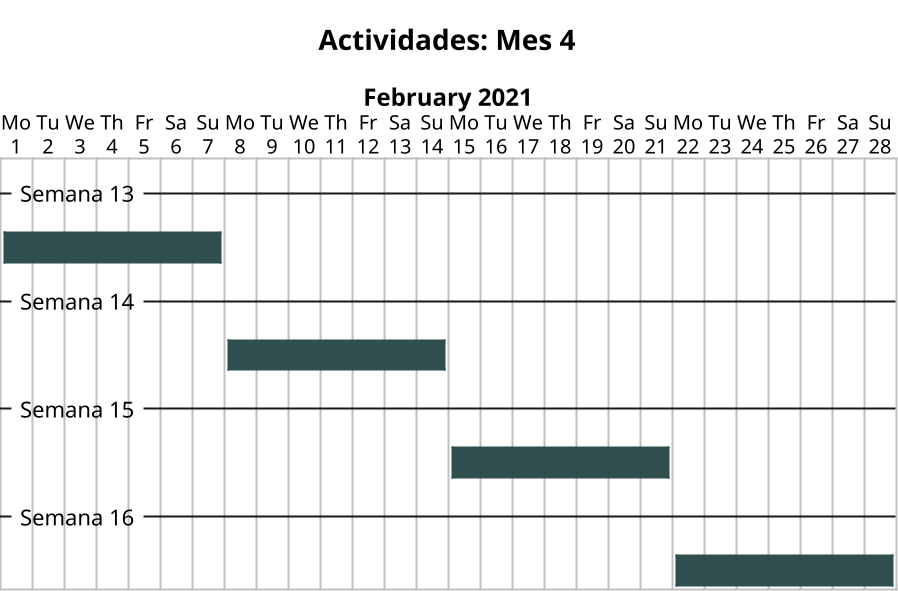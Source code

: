 @startgantt
scale 2
2021-02-01 to 2021-02-28 is open
title Actividades: Mes 4

Project starts the 2021-02-01
-- Semana 13 --
[ ] starts 2021-02-01
[ ] is colored in DarkSlateGray
[ ] ends 2021-02-07

-- Semana 14 --
[  ] starts 2021-02-08
[  ] is colored in DarkSlateGray
[  ] ends 2021-02-14

-- Semana 15 --
[   ] starts 2021-02-15
[   ] is colored in DarkSlateGray
[   ] ends 2021-02-21

-- Semana 16 --
[    ] starts 2021-02-22
[    ] is colored in DarkSlateGray
[    ] ends 2021-02-28
hide footbox
@endgantt